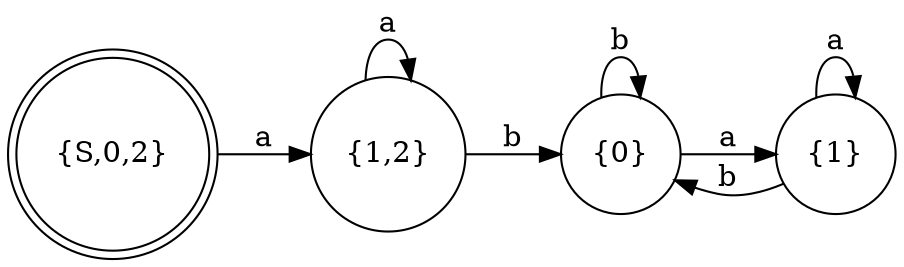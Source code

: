 digraph DFA {
	rankdir=LR size=10
	node [shape=doublecircle]
	"{S,0,2}"
	node [shape=circle]
	"{1,2}"
	"{0}"
	"{1}"
	"{S,0,2}" -> "{1,2}" [label=a]
	"{1,2}" -> "{1,2}" [label=a]
	"{1,2}" -> "{0}" [label=b]
	"{0}" -> "{1}" [label=a]
	"{0}" -> "{0}" [label=b]
	"{1}" -> "{1}" [label=a]
	"{1}" -> "{0}" [label=b]
}

